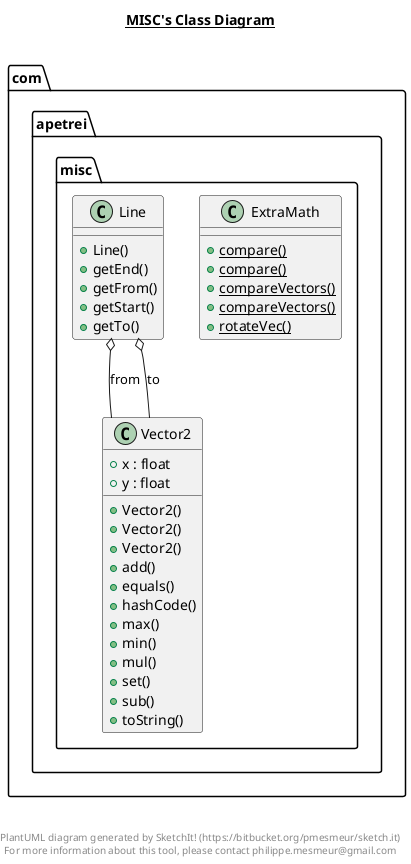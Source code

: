 @startuml

title __MISC's Class Diagram__\n

  namespace com.apetrei.misc {
    class com.apetrei.misc.ExtraMath {
        {static} + compare()
        {static} + compare()
        {static} + compareVectors()
        {static} + compareVectors()
        {static} + rotateVec()
    }
  }
  

  namespace com.apetrei.misc {
    class com.apetrei.misc.Line {
        + Line()
        + getEnd()
        + getFrom()
        + getStart()
        + getTo()
    }
  }
  

  namespace com.apetrei.misc {
    class com.apetrei.misc.Vector2 {
        + x : float
        + y : float
        + Vector2()
        + Vector2()
        + Vector2()
        + add()
        + equals()
        + hashCode()
        + max()
        + min()
        + mul()
        + set()
        + sub()
        + toString()
    }
  }
  

  com.apetrei.misc.Line o-- com.apetrei.misc.Vector2 : from
  com.apetrei.misc.Line o-- com.apetrei.misc.Vector2 : to


right footer


PlantUML diagram generated by SketchIt! (https://bitbucket.org/pmesmeur/sketch.it)
For more information about this tool, please contact philippe.mesmeur@gmail.com
endfooter

@enduml
